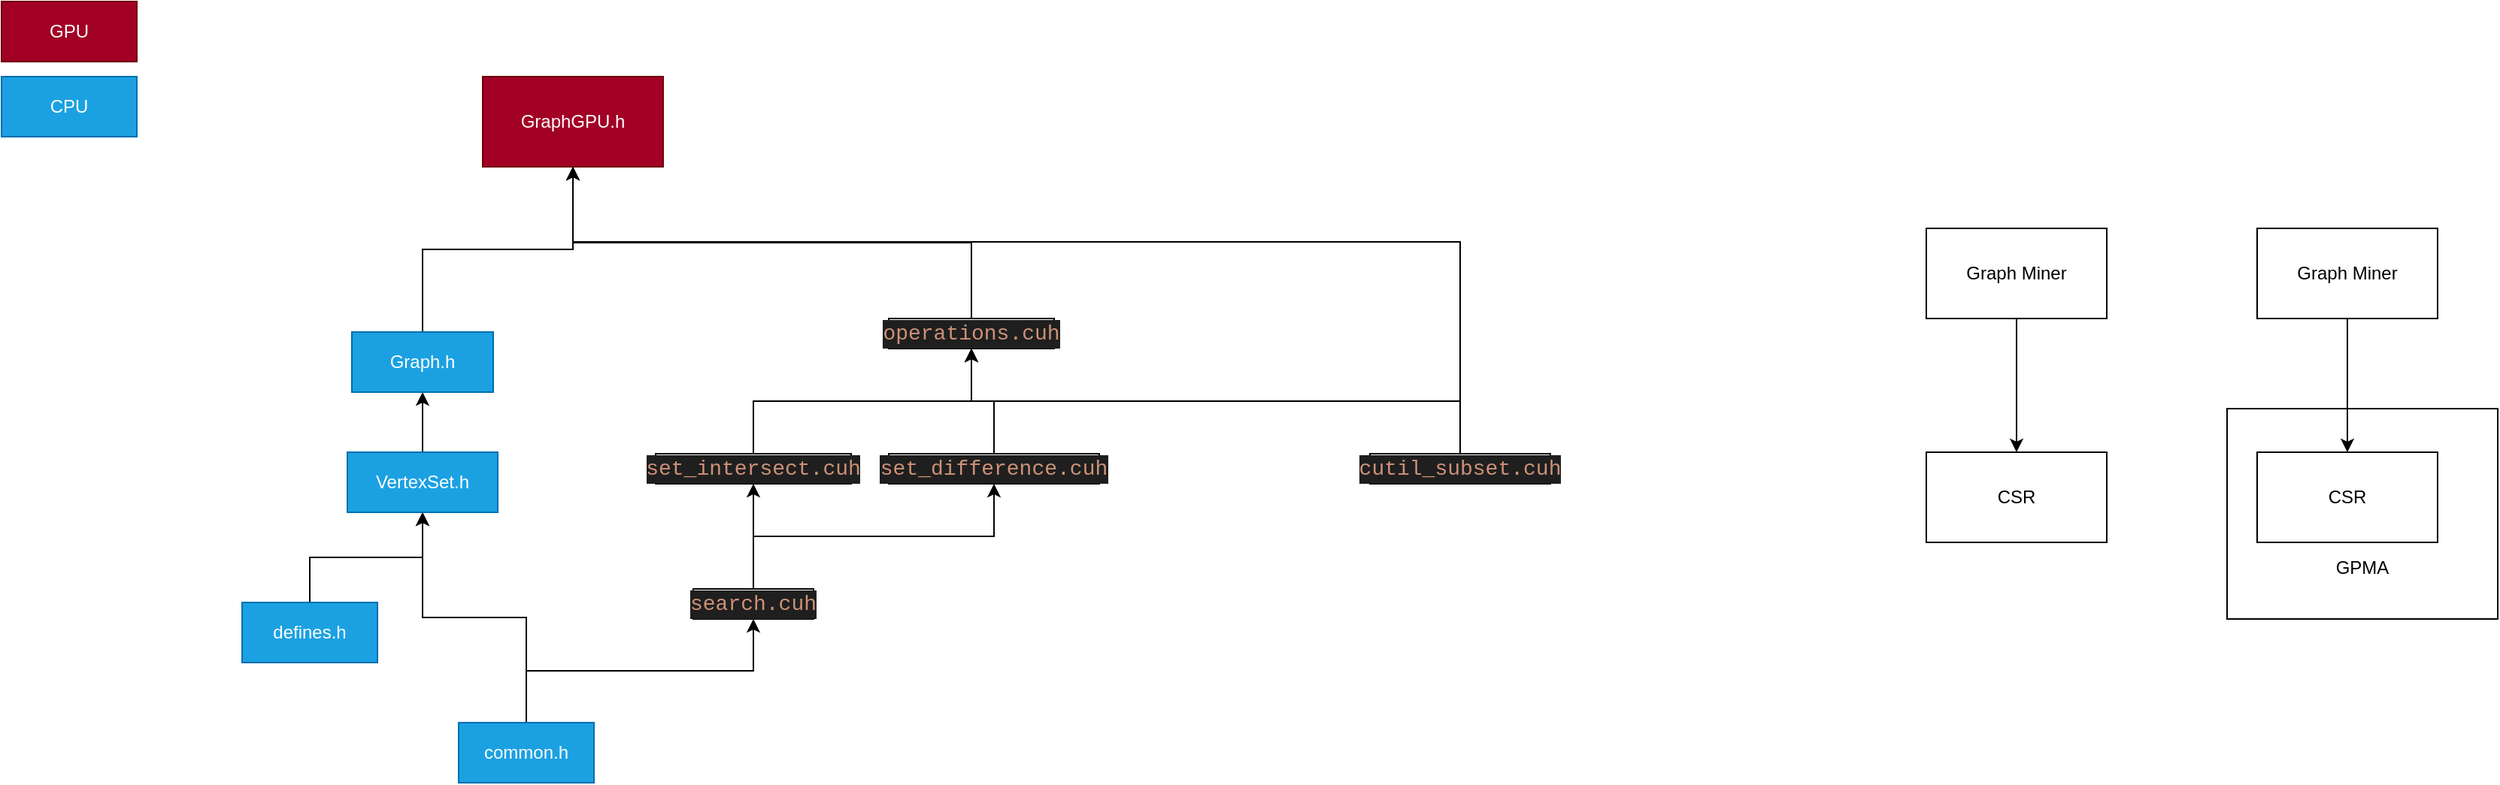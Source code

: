 <mxfile version="24.7.5">
  <diagram name="第 1 页" id="2DTL_xp5TsMvoLL3BC_T">
    <mxGraphModel dx="955" dy="1886" grid="1" gridSize="10" guides="1" tooltips="1" connect="1" arrows="1" fold="1" page="1" pageScale="1" pageWidth="827" pageHeight="1169" math="0" shadow="0">
      <root>
        <mxCell id="0" />
        <mxCell id="1" parent="0" />
        <mxCell id="QI3gRMH-cvcVh3Cv82Cy-36" value="&lt;div&gt;&lt;br&gt;&lt;/div&gt;&lt;div&gt;&lt;br&gt;&lt;/div&gt;&lt;div&gt;&lt;br&gt;&lt;/div&gt;&lt;div&gt;&lt;br&gt;&lt;/div&gt;&lt;div&gt;&lt;br&gt;&lt;/div&gt;GPMA" style="rounded=0;whiteSpace=wrap;html=1;" vertex="1" parent="1">
          <mxGeometry x="1590" y="181" width="180" height="140" as="geometry" />
        </mxCell>
        <mxCell id="QI3gRMH-cvcVh3Cv82Cy-5" style="edgeStyle=orthogonalEdgeStyle;rounded=0;orthogonalLoop=1;jettySize=auto;html=1;exitX=0.5;exitY=0;exitDx=0;exitDy=0;entryX=0.5;entryY=1;entryDx=0;entryDy=0;" edge="1" parent="1" source="QI3gRMH-cvcVh3Cv82Cy-1" target="QI3gRMH-cvcVh3Cv82Cy-4">
          <mxGeometry relative="1" as="geometry" />
        </mxCell>
        <mxCell id="QI3gRMH-cvcVh3Cv82Cy-19" style="edgeStyle=orthogonalEdgeStyle;rounded=0;orthogonalLoop=1;jettySize=auto;html=1;exitX=0.5;exitY=0;exitDx=0;exitDy=0;entryX=0.5;entryY=1;entryDx=0;entryDy=0;" edge="1" parent="1" source="QI3gRMH-cvcVh3Cv82Cy-1" target="QI3gRMH-cvcVh3Cv82Cy-18">
          <mxGeometry relative="1" as="geometry" />
        </mxCell>
        <mxCell id="QI3gRMH-cvcVh3Cv82Cy-1" value="common.h" style="rounded=0;whiteSpace=wrap;html=1;fillColor=#1ba1e2;fontColor=#ffffff;strokeColor=#006EAF;" vertex="1" parent="1">
          <mxGeometry x="414" y="390" width="90" height="40" as="geometry" />
        </mxCell>
        <mxCell id="QI3gRMH-cvcVh3Cv82Cy-6" style="edgeStyle=orthogonalEdgeStyle;rounded=0;orthogonalLoop=1;jettySize=auto;html=1;exitX=0.5;exitY=0;exitDx=0;exitDy=0;entryX=0.5;entryY=1;entryDx=0;entryDy=0;" edge="1" parent="1" source="QI3gRMH-cvcVh3Cv82Cy-2" target="QI3gRMH-cvcVh3Cv82Cy-4">
          <mxGeometry relative="1" as="geometry" />
        </mxCell>
        <mxCell id="QI3gRMH-cvcVh3Cv82Cy-2" value="defines.h" style="rounded=0;whiteSpace=wrap;html=1;fillColor=#1ba1e2;fontColor=#ffffff;strokeColor=#006EAF;" vertex="1" parent="1">
          <mxGeometry x="270" y="310" width="90" height="40" as="geometry" />
        </mxCell>
        <mxCell id="QI3gRMH-cvcVh3Cv82Cy-8" style="edgeStyle=orthogonalEdgeStyle;rounded=0;orthogonalLoop=1;jettySize=auto;html=1;exitX=0.5;exitY=0;exitDx=0;exitDy=0;entryX=0.5;entryY=1;entryDx=0;entryDy=0;" edge="1" parent="1" source="QI3gRMH-cvcVh3Cv82Cy-4" target="QI3gRMH-cvcVh3Cv82Cy-7">
          <mxGeometry relative="1" as="geometry" />
        </mxCell>
        <mxCell id="QI3gRMH-cvcVh3Cv82Cy-4" value="VertexSet.h" style="rounded=0;whiteSpace=wrap;html=1;fillColor=#1ba1e2;fontColor=#ffffff;strokeColor=#006EAF;" vertex="1" parent="1">
          <mxGeometry x="340" y="210" width="100" height="40" as="geometry" />
        </mxCell>
        <mxCell id="QI3gRMH-cvcVh3Cv82Cy-10" style="edgeStyle=orthogonalEdgeStyle;rounded=0;orthogonalLoop=1;jettySize=auto;html=1;exitX=0.5;exitY=0;exitDx=0;exitDy=0;entryX=0.5;entryY=1;entryDx=0;entryDy=0;" edge="1" parent="1" source="QI3gRMH-cvcVh3Cv82Cy-7" target="QI3gRMH-cvcVh3Cv82Cy-9">
          <mxGeometry relative="1" as="geometry" />
        </mxCell>
        <mxCell id="QI3gRMH-cvcVh3Cv82Cy-7" value="Graph.h" style="rounded=0;whiteSpace=wrap;html=1;fillColor=#1ba1e2;fontColor=#ffffff;strokeColor=#006EAF;" vertex="1" parent="1">
          <mxGeometry x="343" y="130" width="94" height="40" as="geometry" />
        </mxCell>
        <mxCell id="QI3gRMH-cvcVh3Cv82Cy-9" value="GraphGPU.h" style="rounded=0;whiteSpace=wrap;html=1;fillColor=#a20025;fontColor=#ffffff;strokeColor=#6F0000;" vertex="1" parent="1">
          <mxGeometry x="430" y="-40" width="120" height="60" as="geometry" />
        </mxCell>
        <mxCell id="QI3gRMH-cvcVh3Cv82Cy-13" style="edgeStyle=orthogonalEdgeStyle;rounded=0;orthogonalLoop=1;jettySize=auto;html=1;exitX=0.5;exitY=0;exitDx=0;exitDy=0;entryX=0.5;entryY=1;entryDx=0;entryDy=0;" edge="1" parent="1" source="QI3gRMH-cvcVh3Cv82Cy-11" target="QI3gRMH-cvcVh3Cv82Cy-9">
          <mxGeometry relative="1" as="geometry" />
        </mxCell>
        <mxCell id="QI3gRMH-cvcVh3Cv82Cy-11" value="&lt;div style=&quot;color: rgb(204, 204, 204); background-color: rgb(31, 31, 31); font-family: Consolas, &amp;quot;Courier New&amp;quot;, monospace; font-size: 14px; line-height: 19px; white-space: pre;&quot;&gt;&lt;span style=&quot;color: #ce9178;&quot;&gt;operations.cuh&lt;/span&gt;&lt;/div&gt;" style="rounded=0;whiteSpace=wrap;html=1;" vertex="1" parent="1">
          <mxGeometry x="700" y="121" width="110" height="20" as="geometry" />
        </mxCell>
        <mxCell id="QI3gRMH-cvcVh3Cv82Cy-14" style="edgeStyle=orthogonalEdgeStyle;rounded=0;orthogonalLoop=1;jettySize=auto;html=1;exitX=0.5;exitY=0;exitDx=0;exitDy=0;entryX=0.5;entryY=1;entryDx=0;entryDy=0;" edge="1" parent="1" source="QI3gRMH-cvcVh3Cv82Cy-12" target="QI3gRMH-cvcVh3Cv82Cy-9">
          <mxGeometry relative="1" as="geometry">
            <Array as="points">
              <mxPoint x="1080" y="70" />
              <mxPoint x="490" y="70" />
            </Array>
          </mxGeometry>
        </mxCell>
        <mxCell id="QI3gRMH-cvcVh3Cv82Cy-15" style="edgeStyle=orthogonalEdgeStyle;rounded=0;orthogonalLoop=1;jettySize=auto;html=1;exitX=0.5;exitY=0;exitDx=0;exitDy=0;entryX=0.5;entryY=1;entryDx=0;entryDy=0;" edge="1" parent="1" source="QI3gRMH-cvcVh3Cv82Cy-12" target="QI3gRMH-cvcVh3Cv82Cy-11">
          <mxGeometry relative="1" as="geometry" />
        </mxCell>
        <mxCell id="QI3gRMH-cvcVh3Cv82Cy-12" value="&lt;div style=&quot;color: rgb(204, 204, 204); background-color: rgb(31, 31, 31); font-family: Consolas, &amp;quot;Courier New&amp;quot;, monospace; font-size: 14px; line-height: 19px; white-space: pre;&quot;&gt;&lt;span style=&quot;color: #ce9178;&quot;&gt;cutil_subset.cuh&lt;/span&gt;&lt;/div&gt;" style="rounded=0;whiteSpace=wrap;html=1;" vertex="1" parent="1">
          <mxGeometry x="1020" y="211" width="120" height="20" as="geometry" />
        </mxCell>
        <mxCell id="QI3gRMH-cvcVh3Cv82Cy-17" style="edgeStyle=orthogonalEdgeStyle;rounded=0;orthogonalLoop=1;jettySize=auto;html=1;exitX=0.5;exitY=0;exitDx=0;exitDy=0;entryX=0.5;entryY=1;entryDx=0;entryDy=0;" edge="1" parent="1" source="QI3gRMH-cvcVh3Cv82Cy-16" target="QI3gRMH-cvcVh3Cv82Cy-11">
          <mxGeometry relative="1" as="geometry" />
        </mxCell>
        <mxCell id="QI3gRMH-cvcVh3Cv82Cy-16" value="&lt;div style=&quot;color: rgb(204, 204, 204); background-color: rgb(31, 31, 31); font-family: Consolas, &amp;quot;Courier New&amp;quot;, monospace; font-size: 14px; line-height: 19px; white-space: pre;&quot;&gt;&lt;span style=&quot;color: #ce9178;&quot;&gt;set_intersect.cuh&lt;/span&gt;&lt;/div&gt;" style="rounded=0;whiteSpace=wrap;html=1;" vertex="1" parent="1">
          <mxGeometry x="545" y="211" width="130" height="20" as="geometry" />
        </mxCell>
        <mxCell id="QI3gRMH-cvcVh3Cv82Cy-20" style="edgeStyle=orthogonalEdgeStyle;rounded=0;orthogonalLoop=1;jettySize=auto;html=1;exitX=0.5;exitY=0;exitDx=0;exitDy=0;entryX=0.5;entryY=1;entryDx=0;entryDy=0;" edge="1" parent="1" source="QI3gRMH-cvcVh3Cv82Cy-18" target="QI3gRMH-cvcVh3Cv82Cy-16">
          <mxGeometry relative="1" as="geometry" />
        </mxCell>
        <mxCell id="QI3gRMH-cvcVh3Cv82Cy-23" style="edgeStyle=orthogonalEdgeStyle;rounded=0;orthogonalLoop=1;jettySize=auto;html=1;exitX=0.5;exitY=0;exitDx=0;exitDy=0;entryX=0.5;entryY=1;entryDx=0;entryDy=0;" edge="1" parent="1" source="QI3gRMH-cvcVh3Cv82Cy-18" target="QI3gRMH-cvcVh3Cv82Cy-21">
          <mxGeometry relative="1" as="geometry" />
        </mxCell>
        <mxCell id="QI3gRMH-cvcVh3Cv82Cy-18" value="&lt;div style=&quot;color: rgb(204, 204, 204); background-color: rgb(31, 31, 31); font-family: Consolas, &amp;quot;Courier New&amp;quot;, monospace; font-size: 14px; line-height: 19px; white-space: pre;&quot;&gt;&lt;span style=&quot;color: #ce9178;&quot;&gt;search.cuh&lt;/span&gt;&lt;/div&gt;" style="rounded=0;whiteSpace=wrap;html=1;" vertex="1" parent="1">
          <mxGeometry x="570" y="301" width="80" height="20" as="geometry" />
        </mxCell>
        <mxCell id="QI3gRMH-cvcVh3Cv82Cy-22" style="edgeStyle=orthogonalEdgeStyle;rounded=0;orthogonalLoop=1;jettySize=auto;html=1;exitX=0.5;exitY=0;exitDx=0;exitDy=0;entryX=0.5;entryY=1;entryDx=0;entryDy=0;" edge="1" parent="1" source="QI3gRMH-cvcVh3Cv82Cy-21" target="QI3gRMH-cvcVh3Cv82Cy-11">
          <mxGeometry relative="1" as="geometry" />
        </mxCell>
        <mxCell id="QI3gRMH-cvcVh3Cv82Cy-21" value="&lt;div style=&quot;color: rgb(204, 204, 204); background-color: rgb(31, 31, 31); font-family: Consolas, &amp;quot;Courier New&amp;quot;, monospace; font-size: 14px; line-height: 19px; white-space: pre;&quot;&gt;&lt;span style=&quot;color: #ce9178;&quot;&gt;set_difference.cuh&lt;/span&gt;&lt;/div&gt;" style="rounded=0;whiteSpace=wrap;html=1;" vertex="1" parent="1">
          <mxGeometry x="700" y="211" width="140" height="20" as="geometry" />
        </mxCell>
        <mxCell id="QI3gRMH-cvcVh3Cv82Cy-24" value="CPU" style="rounded=0;whiteSpace=wrap;html=1;fillColor=#1ba1e2;fontColor=#ffffff;strokeColor=#006EAF;" vertex="1" parent="1">
          <mxGeometry x="110" y="-40" width="90" height="40" as="geometry" />
        </mxCell>
        <mxCell id="QI3gRMH-cvcVh3Cv82Cy-26" value="GPU" style="rounded=0;whiteSpace=wrap;html=1;fillColor=#a20025;fontColor=#ffffff;strokeColor=#6F0000;" vertex="1" parent="1">
          <mxGeometry x="110" y="-90" width="90" height="40" as="geometry" />
        </mxCell>
        <mxCell id="QI3gRMH-cvcVh3Cv82Cy-29" style="edgeStyle=orthogonalEdgeStyle;rounded=0;orthogonalLoop=1;jettySize=auto;html=1;exitX=0.5;exitY=1;exitDx=0;exitDy=0;" edge="1" parent="1" source="QI3gRMH-cvcVh3Cv82Cy-27" target="QI3gRMH-cvcVh3Cv82Cy-28">
          <mxGeometry relative="1" as="geometry" />
        </mxCell>
        <mxCell id="QI3gRMH-cvcVh3Cv82Cy-27" value="Graph Miner" style="rounded=0;whiteSpace=wrap;html=1;" vertex="1" parent="1">
          <mxGeometry x="1390" y="61" width="120" height="60" as="geometry" />
        </mxCell>
        <mxCell id="QI3gRMH-cvcVh3Cv82Cy-28" value="CSR" style="rounded=0;whiteSpace=wrap;html=1;" vertex="1" parent="1">
          <mxGeometry x="1390" y="210" width="120" height="60" as="geometry" />
        </mxCell>
        <mxCell id="QI3gRMH-cvcVh3Cv82Cy-33" style="edgeStyle=orthogonalEdgeStyle;rounded=0;orthogonalLoop=1;jettySize=auto;html=1;exitX=0.5;exitY=1;exitDx=0;exitDy=0;" edge="1" parent="1" source="QI3gRMH-cvcVh3Cv82Cy-34" target="QI3gRMH-cvcVh3Cv82Cy-35">
          <mxGeometry relative="1" as="geometry" />
        </mxCell>
        <mxCell id="QI3gRMH-cvcVh3Cv82Cy-34" value="Graph Miner" style="rounded=0;whiteSpace=wrap;html=1;" vertex="1" parent="1">
          <mxGeometry x="1610" y="61" width="120" height="60" as="geometry" />
        </mxCell>
        <mxCell id="QI3gRMH-cvcVh3Cv82Cy-35" value="CSR" style="rounded=0;whiteSpace=wrap;html=1;" vertex="1" parent="1">
          <mxGeometry x="1610" y="210" width="120" height="60" as="geometry" />
        </mxCell>
      </root>
    </mxGraphModel>
  </diagram>
</mxfile>
